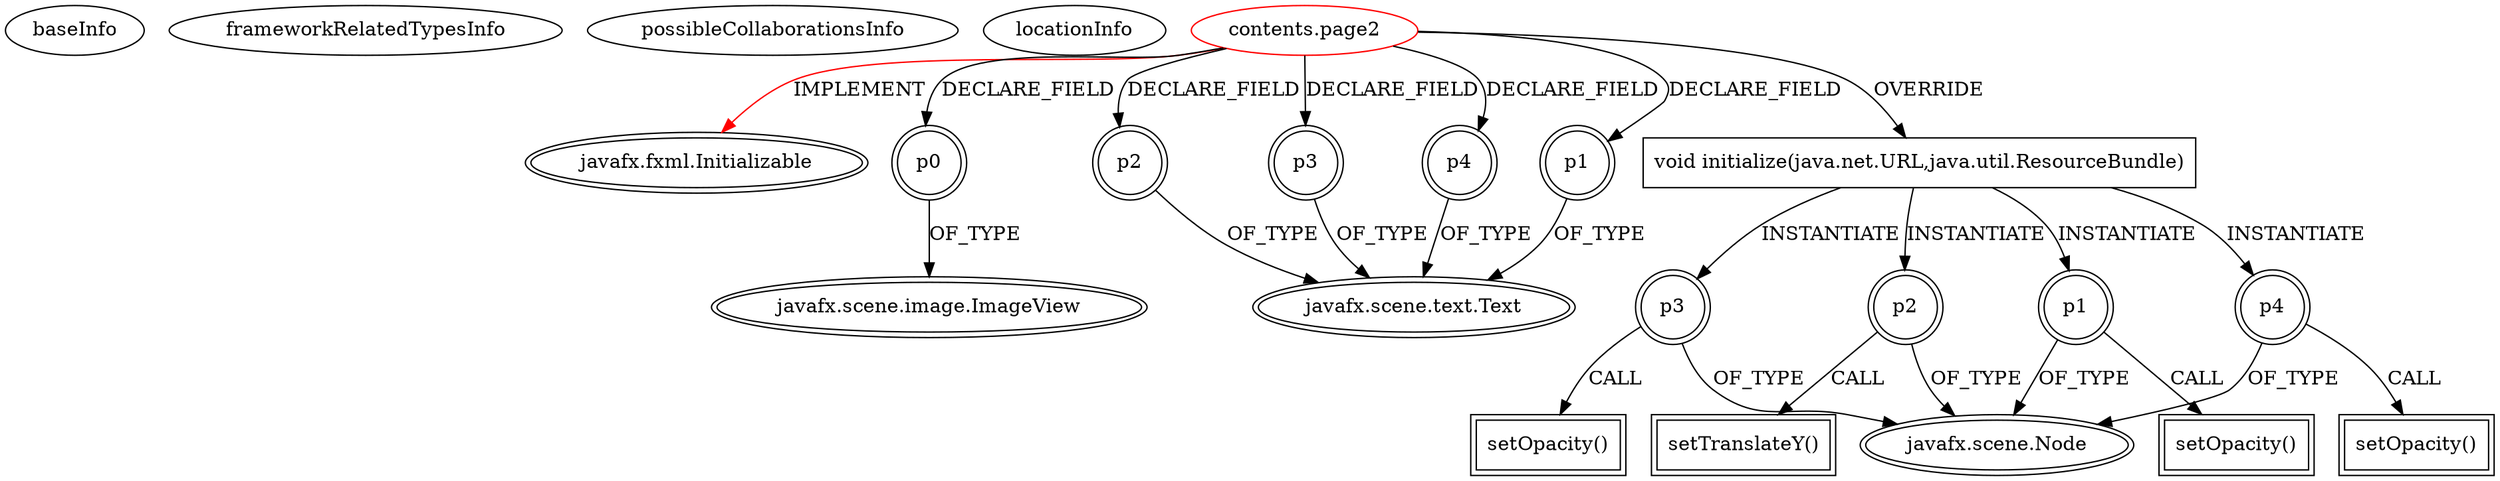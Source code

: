 digraph {
baseInfo[graphId=4238,category="extension_graph",isAnonymous=false,possibleRelation=false]
frameworkRelatedTypesInfo[0="javafx.fxml.Initializable"]
possibleCollaborationsInfo[]
locationInfo[projectName="skrb-SimplePresenter",filePath="/skrb-SimplePresenter/SimplePresenter-master/src/contents/page2.java",contextSignature="page2",graphId="4238"]
0[label="contents.page2",vertexType="ROOT_CLIENT_CLASS_DECLARATION",isFrameworkType=false,color=red]
1[label="javafx.fxml.Initializable",vertexType="FRAMEWORK_INTERFACE_TYPE",isFrameworkType=true,peripheries=2]
2[label="p0",vertexType="FIELD_DECLARATION",isFrameworkType=true,peripheries=2,shape=circle]
3[label="javafx.scene.image.ImageView",vertexType="FRAMEWORK_CLASS_TYPE",isFrameworkType=true,peripheries=2]
4[label="p1",vertexType="FIELD_DECLARATION",isFrameworkType=true,peripheries=2,shape=circle]
5[label="javafx.scene.text.Text",vertexType="FRAMEWORK_CLASS_TYPE",isFrameworkType=true,peripheries=2]
6[label="p2",vertexType="FIELD_DECLARATION",isFrameworkType=true,peripheries=2,shape=circle]
8[label="p3",vertexType="FIELD_DECLARATION",isFrameworkType=true,peripheries=2,shape=circle]
10[label="p4",vertexType="FIELD_DECLARATION",isFrameworkType=true,peripheries=2,shape=circle]
12[label="void initialize(java.net.URL,java.util.ResourceBundle)",vertexType="OVERRIDING_METHOD_DECLARATION",isFrameworkType=false,shape=box]
13[label="p1",vertexType="VARIABLE_EXPRESION",isFrameworkType=true,peripheries=2,shape=circle]
15[label="javafx.scene.Node",vertexType="FRAMEWORK_CLASS_TYPE",isFrameworkType=true,peripheries=2]
14[label="setOpacity()",vertexType="INSIDE_CALL",isFrameworkType=true,peripheries=2,shape=box]
16[label="p2",vertexType="VARIABLE_EXPRESION",isFrameworkType=true,peripheries=2,shape=circle]
17[label="setTranslateY()",vertexType="INSIDE_CALL",isFrameworkType=true,peripheries=2,shape=box]
19[label="p3",vertexType="VARIABLE_EXPRESION",isFrameworkType=true,peripheries=2,shape=circle]
20[label="setOpacity()",vertexType="INSIDE_CALL",isFrameworkType=true,peripheries=2,shape=box]
22[label="p4",vertexType="VARIABLE_EXPRESION",isFrameworkType=true,peripheries=2,shape=circle]
23[label="setOpacity()",vertexType="INSIDE_CALL",isFrameworkType=true,peripheries=2,shape=box]
0->1[label="IMPLEMENT",color=red]
0->2[label="DECLARE_FIELD"]
2->3[label="OF_TYPE"]
0->4[label="DECLARE_FIELD"]
4->5[label="OF_TYPE"]
0->6[label="DECLARE_FIELD"]
6->5[label="OF_TYPE"]
0->8[label="DECLARE_FIELD"]
8->5[label="OF_TYPE"]
0->10[label="DECLARE_FIELD"]
10->5[label="OF_TYPE"]
0->12[label="OVERRIDE"]
12->13[label="INSTANTIATE"]
13->15[label="OF_TYPE"]
13->14[label="CALL"]
12->16[label="INSTANTIATE"]
16->15[label="OF_TYPE"]
16->17[label="CALL"]
12->19[label="INSTANTIATE"]
19->15[label="OF_TYPE"]
19->20[label="CALL"]
12->22[label="INSTANTIATE"]
22->15[label="OF_TYPE"]
22->23[label="CALL"]
}
